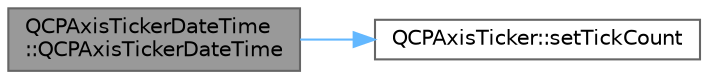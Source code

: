 digraph "QCPAxisTickerDateTime::QCPAxisTickerDateTime"
{
 // LATEX_PDF_SIZE
  bgcolor="transparent";
  edge [fontname=Helvetica,fontsize=10,labelfontname=Helvetica,labelfontsize=10];
  node [fontname=Helvetica,fontsize=10,shape=box,height=0.2,width=0.4];
  rankdir="LR";
  Node1 [label="QCPAxisTickerDateTime\l::QCPAxisTickerDateTime",height=0.2,width=0.4,color="gray40", fillcolor="grey60", style="filled", fontcolor="black",tooltip=" "];
  Node1 -> Node2 [color="steelblue1",style="solid"];
  Node2 [label="QCPAxisTicker::setTickCount",height=0.2,width=0.4,color="grey40", fillcolor="white", style="filled",URL="$class_q_c_p_axis_ticker.html#a47752abba8293e6dc18491501ae34008",tooltip=" "];
}
